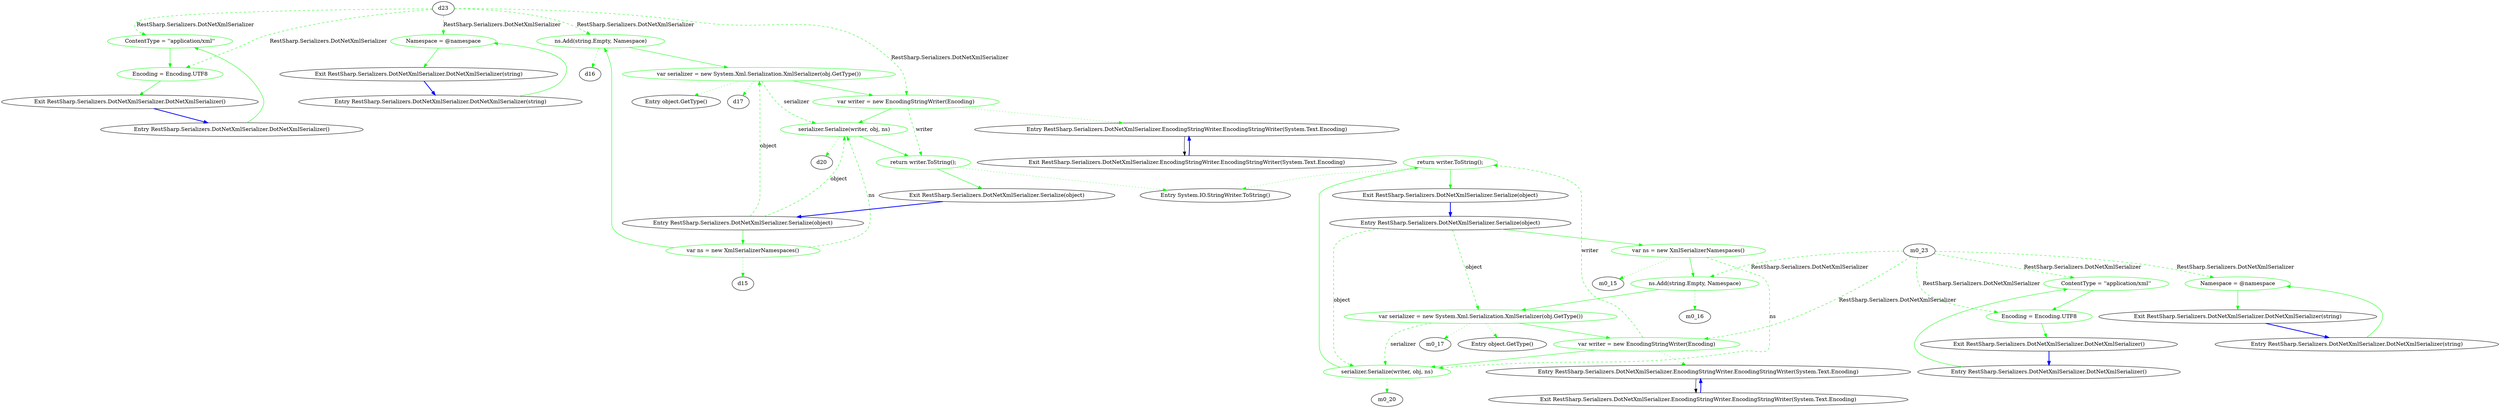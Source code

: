 digraph  {
d1 [color=green, community=0, label="ContentType = ''application/xml''", span="16-16", cluster="RestSharp.Serializers.DotNetXmlSerializer.DotNetXmlSerializer()"];
d2 [color=green, community=0, label="Encoding = Encoding.UTF8", span="17-17", cluster="RestSharp.Serializers.DotNetXmlSerializer.DotNetXmlSerializer()"];
d0 [label="Entry RestSharp.Serializers.DotNetXmlSerializer.DotNetXmlSerializer()", span="14-14", cluster="RestSharp.Serializers.DotNetXmlSerializer.DotNetXmlSerializer()"];
d3 [label="Exit RestSharp.Serializers.DotNetXmlSerializer.DotNetXmlSerializer()", span="14-14", cluster="RestSharp.Serializers.DotNetXmlSerializer.DotNetXmlSerializer()"];
d5 [color=green, community=0, label="Namespace = @namespace", span="28-28", cluster="RestSharp.Serializers.DotNetXmlSerializer.DotNetXmlSerializer(string)"];
d6 [label="Exit RestSharp.Serializers.DotNetXmlSerializer.DotNetXmlSerializer(string)", span="25-25", cluster="RestSharp.Serializers.DotNetXmlSerializer.DotNetXmlSerializer(string)"];
d4 [label="Entry RestSharp.Serializers.DotNetXmlSerializer.DotNetXmlSerializer(string)", span="25-25", cluster="RestSharp.Serializers.DotNetXmlSerializer.DotNetXmlSerializer(string)"];
d8 [color=green, community=0, label="var ns = new XmlSerializerNamespaces()", span="43-43", cluster="RestSharp.Serializers.DotNetXmlSerializer.Serialize(object)"];
d9 [color=green, community=0, label="ns.Add(string.Empty, Namespace)", span="45-45", cluster="RestSharp.Serializers.DotNetXmlSerializer.Serialize(object)"];
d12 [color=green, community=0, label="serializer.Serialize(writer, obj, ns)", span="50-50", cluster="RestSharp.Serializers.DotNetXmlSerializer.Serialize(object)"];
d7 [label="Entry RestSharp.Serializers.DotNetXmlSerializer.Serialize(object)", span="41-41", cluster="RestSharp.Serializers.DotNetXmlSerializer.Serialize(object)"];
d10 [color=green, community=0, label="var serializer = new System.Xml.Serialization.XmlSerializer(obj.GetType())", span="47-47", cluster="RestSharp.Serializers.DotNetXmlSerializer.Serialize(object)"];
d13 [color=green, community=0, label="return writer.ToString();", span="52-52", cluster="RestSharp.Serializers.DotNetXmlSerializer.Serialize(object)"];
d11 [color=green, community=0, label="var writer = new EncodingStringWriter(Encoding)", span="48-48", cluster="RestSharp.Serializers.DotNetXmlSerializer.Serialize(object)"];
d18 [label="Entry object.GetType()", span="0-0", cluster="object.GetType()"];
d19 [label="Entry RestSharp.Serializers.DotNetXmlSerializer.EncodingStringWriter.EncodingStringWriter(System.Text.Encoding)", span="78-78", cluster="RestSharp.Serializers.DotNetXmlSerializer.EncodingStringWriter.EncodingStringWriter(System.Text.Encoding)"];
d14 [label="Exit RestSharp.Serializers.DotNetXmlSerializer.Serialize(object)", span="41-41", cluster="RestSharp.Serializers.DotNetXmlSerializer.Serialize(object)"];
d21 [label="Entry System.IO.StringWriter.ToString()", span="0-0", cluster="System.IO.StringWriter.ToString()"];
d22 [label="Exit RestSharp.Serializers.DotNetXmlSerializer.EncodingStringWriter.EncodingStringWriter(System.Text.Encoding)", span="78-78", cluster="RestSharp.Serializers.DotNetXmlSerializer.EncodingStringWriter.EncodingStringWriter(System.Text.Encoding)"];
m0_0 [label="Entry RestSharp.Serializers.DotNetXmlSerializer.DotNetXmlSerializer()", span="14-14", cluster="RestSharp.Serializers.DotNetXmlSerializer.DotNetXmlSerializer()", file=merged];
m0_1 [color=green, community=0, label="ContentType = ''application/xml''", span="16-16", cluster="RestSharp.Serializers.DotNetXmlSerializer.DotNetXmlSerializer()", file=merged];
m0_2 [color=green, community=0, label="Encoding = Encoding.UTF8", span="17-17", cluster="RestSharp.Serializers.DotNetXmlSerializer.DotNetXmlSerializer()", file=merged];
m0_3 [label="Exit RestSharp.Serializers.DotNetXmlSerializer.DotNetXmlSerializer()", span="14-14", cluster="RestSharp.Serializers.DotNetXmlSerializer.DotNetXmlSerializer()", file=merged];
m0_18 [label="Entry object.GetType()", span="0-0", cluster="object.GetType()", file=merged];
m0_7 [label="Entry RestSharp.Serializers.DotNetXmlSerializer.Serialize(object)", span="41-41", cluster="RestSharp.Serializers.DotNetXmlSerializer.Serialize(object)", file=merged];
m0_8 [color=green, community=0, label="var ns = new XmlSerializerNamespaces()", span="43-43", cluster="RestSharp.Serializers.DotNetXmlSerializer.Serialize(object)", file=merged];
m0_9 [color=green, community=0, label="ns.Add(string.Empty, Namespace)", span="45-45", cluster="RestSharp.Serializers.DotNetXmlSerializer.Serialize(object)", file=merged];
m0_12 [color=green, community=0, label="serializer.Serialize(writer, obj, ns)", span="50-50", cluster="RestSharp.Serializers.DotNetXmlSerializer.Serialize(object)", file=merged];
m0_10 [color=green, community=0, label="var serializer = new System.Xml.Serialization.XmlSerializer(obj.GetType())", span="47-47", cluster="RestSharp.Serializers.DotNetXmlSerializer.Serialize(object)", file=merged];
m0_13 [color=green, community=0, label="return writer.ToString();", span="52-52", cluster="RestSharp.Serializers.DotNetXmlSerializer.Serialize(object)", file=merged];
m0_11 [color=green, community=0, label="var writer = new EncodingStringWriter(Encoding)", span="48-48", cluster="RestSharp.Serializers.DotNetXmlSerializer.Serialize(object)", file=merged];
m0_14 [label="Exit RestSharp.Serializers.DotNetXmlSerializer.Serialize(object)", span="41-41", cluster="RestSharp.Serializers.DotNetXmlSerializer.Serialize(object)", file=merged];
m0_4 [label="Entry RestSharp.Serializers.DotNetXmlSerializer.DotNetXmlSerializer(string)", span="25-25", cluster="RestSharp.Serializers.DotNetXmlSerializer.DotNetXmlSerializer(string)", file=merged];
m0_5 [color=green, community=0, label="Namespace = @namespace", span="28-28", cluster="RestSharp.Serializers.DotNetXmlSerializer.DotNetXmlSerializer(string)", file=merged];
m0_6 [label="Exit RestSharp.Serializers.DotNetXmlSerializer.DotNetXmlSerializer(string)", span="25-25", cluster="RestSharp.Serializers.DotNetXmlSerializer.DotNetXmlSerializer(string)", file=merged];
m0_19 [label="Entry RestSharp.Serializers.DotNetXmlSerializer.EncodingStringWriter.EncodingStringWriter(System.Text.Encoding)", span="78-78", cluster="RestSharp.Serializers.DotNetXmlSerializer.EncodingStringWriter.EncodingStringWriter(System.Text.Encoding)", file=merged];
m0_22 [label="Exit RestSharp.Serializers.DotNetXmlSerializer.EncodingStringWriter.EncodingStringWriter(System.Text.Encoding)", span="78-78", cluster="RestSharp.Serializers.DotNetXmlSerializer.EncodingStringWriter.EncodingStringWriter(System.Text.Encoding)", file=merged];
d15;
d16;
d20;
d17;
d23;
m0_15;
m0_16;
m0_20;
m0_17;
m0_23;
d1 -> d2  [key=0, color=green, style=solid];
d2 -> d3  [key=0, color=green, style=solid];
d0 -> d1  [key=0, color=green, style=solid];
d3 -> d0  [key=0, color=blue, style=bold];
d5 -> d6  [key=0, color=green, style=solid];
d6 -> d4  [key=0, color=blue, style=bold];
d4 -> d5  [key=0, color=green, style=solid];
d8 -> d15  [key=2, color=green, style=dotted];
d8 -> d9  [key=0, color=green, style=solid];
d8 -> d12  [key=1, color=green, label=ns, style=dashed];
d9 -> d10  [key=0, color=green, style=solid];
d9 -> d16  [key=2, color=green, style=dotted];
d12 -> d20  [key=2, color=green, style=dotted];
d12 -> d13  [key=0, color=green, style=solid];
d7 -> d8  [key=0, color=green, style=solid];
d7 -> d12  [key=1, color=green, label=object, style=dashed];
d7 -> d10  [key=1, color=green, label=object, style=dashed];
d10 -> d12  [key=1, color=green, label=serializer, style=dashed];
d10 -> d11  [key=0, color=green, style=solid];
d10 -> d17  [key=2, color=green, style=dotted];
d10 -> d18  [key=2, color=green, style=dotted];
d13 -> d14  [key=0, color=green, style=solid];
d13 -> d21  [key=2, color=green, style=dotted];
d11 -> d12  [key=0, color=green, style=solid];
d11 -> d13  [key=1, color=green, label=writer, style=dashed];
d11 -> d19  [key=2, color=green, style=dotted];
d19 -> d22  [key=0, style=solid];
d14 -> d7  [key=0, color=blue, style=bold];
d22 -> d19  [key=0, color=blue, style=bold];
m0_0 -> m0_1  [key=0, color=green, style=solid];
m0_1 -> m0_2  [key=0, color=green, style=solid];
m0_2 -> m0_3  [key=0, color=green, style=solid];
m0_3 -> m0_0  [key=0, color=blue, style=bold];
m0_7 -> m0_8  [key=0, color=green, style=solid];
m0_7 -> m0_12  [key=1, color=green, label=object, style=dashed];
m0_7 -> m0_10  [key=1, color=green, label=object, style=dashed];
m0_8 -> m0_15  [key=2, color=green, style=dotted];
m0_8 -> m0_9  [key=0, color=green, style=solid];
m0_8 -> m0_12  [key=1, color=green, label=ns, style=dashed];
m0_9 -> m0_10  [key=0, color=green, style=solid];
m0_9 -> m0_16  [key=2, color=green, style=dotted];
m0_12 -> m0_20  [key=2, color=green, style=dotted];
m0_12 -> m0_13  [key=0, color=green, style=solid];
m0_10 -> m0_12  [key=1, color=green, label=serializer, style=dashed];
m0_10 -> m0_11  [key=0, color=green, style=solid];
m0_10 -> m0_17  [key=2, color=green, style=dotted];
m0_10 -> m0_18  [key=2, color=green, style=dotted];
m0_13 -> m0_14  [key=0, color=green, style=solid];
m0_13 -> d21  [key=2, color=green, style=dotted];
m0_11 -> m0_12  [key=0, color=green, style=solid];
m0_11 -> m0_13  [key=1, color=green, label=writer, style=dashed];
m0_11 -> m0_19  [key=2, color=green, style=dotted];
m0_14 -> m0_7  [key=0, color=blue, style=bold];
m0_4 -> m0_5  [key=0, color=green, style=solid];
m0_5 -> m0_6  [key=0, color=green, style=solid];
m0_6 -> m0_4  [key=0, color=blue, style=bold];
m0_19 -> m0_22  [key=0, style=solid];
m0_22 -> m0_19  [key=0, color=blue, style=bold];
d23 -> d1  [key=1, color=green, label="RestSharp.Serializers.DotNetXmlSerializer", style=dashed];
d23 -> d2  [key=1, color=green, label="RestSharp.Serializers.DotNetXmlSerializer", style=dashed];
d23 -> d5  [key=1, color=green, label="RestSharp.Serializers.DotNetXmlSerializer", style=dashed];
d23 -> d9  [key=1, color=green, label="RestSharp.Serializers.DotNetXmlSerializer", style=dashed];
d23 -> d11  [key=1, color=green, label="RestSharp.Serializers.DotNetXmlSerializer", style=dashed];
m0_23 -> m0_1  [key=1, color=green, label="RestSharp.Serializers.DotNetXmlSerializer", style=dashed];
m0_23 -> m0_2  [key=1, color=green, label="RestSharp.Serializers.DotNetXmlSerializer", style=dashed];
m0_23 -> m0_5  [key=1, color=green, label="RestSharp.Serializers.DotNetXmlSerializer", style=dashed];
m0_23 -> m0_9  [key=1, color=green, label="RestSharp.Serializers.DotNetXmlSerializer", style=dashed];
m0_23 -> m0_11  [key=1, color=green, label="RestSharp.Serializers.DotNetXmlSerializer", style=dashed];
}
